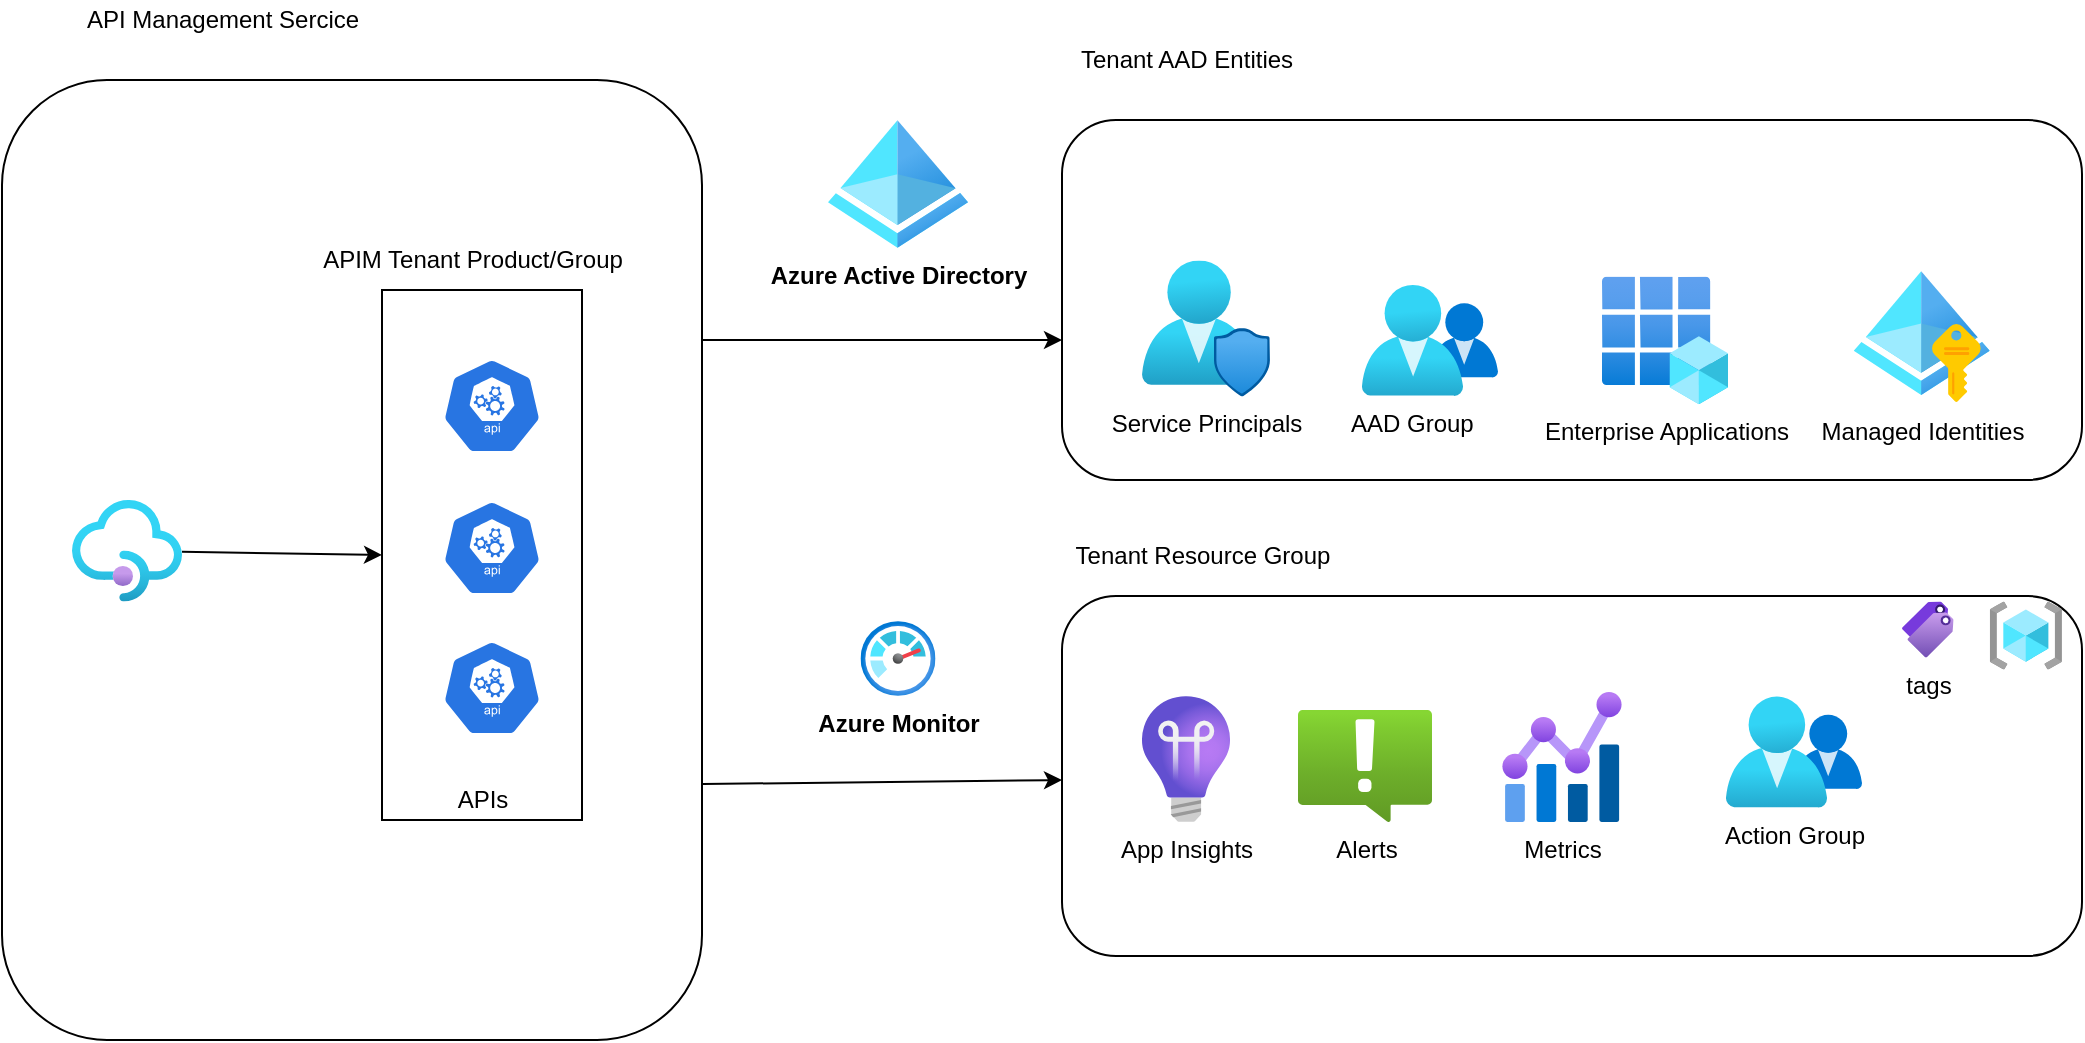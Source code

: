 <mxfile>
    <diagram id="PLmIlb0-qYM0k5oFZVpn" name="Page-1">
        <mxGraphModel dx="1954" dy="688" grid="1" gridSize="10" guides="1" tooltips="1" connect="1" arrows="1" fold="1" page="1" pageScale="1" pageWidth="1100" pageHeight="850" math="0" shadow="0">
            <root>
                <mxCell id="0"/>
                <mxCell id="1" parent="0"/>
                <mxCell id="45" value="" style="rounded=1;whiteSpace=wrap;html=1;fillColor=none;" parent="1" vertex="1">
                    <mxGeometry x="560" y="310" width="510" height="180" as="geometry"/>
                </mxCell>
                <mxCell id="12" value="" style="rounded=1;whiteSpace=wrap;html=1;fillColor=none;" parent="1" vertex="1">
                    <mxGeometry x="560" y="548" width="510" height="180" as="geometry"/>
                </mxCell>
                <mxCell id="4" value="Alerts" style="aspect=fixed;html=1;points=[];align=center;image;fontSize=12;image=img/lib/azure2/management_governance/Alerts.svg;" parent="1" vertex="1">
                    <mxGeometry x="678" y="605" width="67" height="56.0" as="geometry"/>
                </mxCell>
                <mxCell id="2" value="App Insights" style="aspect=fixed;html=1;points=[];align=center;image;fontSize=12;image=img/lib/azure2/devops/Application_Insights.svg;" parent="1" vertex="1">
                    <mxGeometry x="600" y="598" width="44" height="63" as="geometry"/>
                </mxCell>
                <mxCell id="5" value="Metrics" style="aspect=fixed;html=1;points=[];align=center;image;fontSize=12;image=img/lib/azure2/management_governance/Metrics.svg;" parent="1" vertex="1">
                    <mxGeometry x="780" y="596" width="60" height="65" as="geometry"/>
                </mxCell>
                <mxCell id="6" value="Enterprise Applications&lt;br&gt;" style="aspect=fixed;html=1;points=[];align=center;image;fontSize=12;image=img/lib/azure2/identity/App_Registrations.svg;" parent="1" vertex="1">
                    <mxGeometry x="830" y="388.23" width="63" height="64" as="geometry"/>
                </mxCell>
                <mxCell id="9" value="" style="aspect=fixed;html=1;points=[];align=center;image;fontSize=12;image=img/lib/azure2/general/Resource_Groups.svg;" parent="1" vertex="1">
                    <mxGeometry x="1023.87" y="550.77" width="36.13" height="34" as="geometry"/>
                </mxCell>
                <mxCell id="10" value="Service Principals" style="aspect=fixed;html=1;points=[];align=center;image;fontSize=12;image=img/lib/azure2/management_governance/User_Privacy.svg;" parent="1" vertex="1">
                    <mxGeometry x="600" y="380.23" width="64" height="68" as="geometry"/>
                </mxCell>
                <mxCell id="13" value="AAD Group&lt;span style=&quot;white-space: pre&quot;&gt;&#9;&lt;/span&gt;" style="aspect=fixed;html=1;points=[];align=center;image;fontSize=12;image=img/lib/azure2/identity/Groups.svg;" parent="1" vertex="1">
                    <mxGeometry x="710" y="392.23" width="68" height="56.0" as="geometry"/>
                </mxCell>
                <mxCell id="14" value="" style="rounded=1;whiteSpace=wrap;html=1;fillColor=none;" parent="1" vertex="1">
                    <mxGeometry x="30" y="290" width="350" height="480" as="geometry"/>
                </mxCell>
                <mxCell id="16" value="" style="sketch=0;html=1;dashed=0;whitespace=wrap;fillColor=#2875E2;strokeColor=#ffffff;points=[[0.005,0.63,0],[0.1,0.2,0],[0.9,0.2,0],[0.5,0,0],[0.995,0.63,0],[0.72,0.99,0],[0.5,1,0],[0.28,0.99,0]];shape=mxgraph.kubernetes.icon;prIcon=api" parent="1" vertex="1">
                    <mxGeometry x="250" y="500" width="50" height="48" as="geometry"/>
                </mxCell>
                <mxCell id="17" value="" style="sketch=0;html=1;dashed=0;whitespace=wrap;fillColor=#2875E2;strokeColor=#ffffff;points=[[0.005,0.63,0],[0.1,0.2,0],[0.9,0.2,0],[0.5,0,0],[0.995,0.63,0],[0.72,0.99,0],[0.5,1,0],[0.28,0.99,0]];shape=mxgraph.kubernetes.icon;prIcon=api" parent="1" vertex="1">
                    <mxGeometry x="250" y="429" width="50" height="48" as="geometry"/>
                </mxCell>
                <mxCell id="18" value="" style="sketch=0;html=1;dashed=0;whitespace=wrap;fillColor=#2875E2;strokeColor=#ffffff;points=[[0.005,0.63,0],[0.1,0.2,0],[0.9,0.2,0],[0.5,0,0],[0.995,0.63,0],[0.72,0.99,0],[0.5,1,0],[0.28,0.99,0]];shape=mxgraph.kubernetes.icon;prIcon=api" parent="1" vertex="1">
                    <mxGeometry x="250" y="570" width="50" height="48" as="geometry"/>
                </mxCell>
                <mxCell id="19" value="API Management Sercice" style="text;html=1;align=center;verticalAlign=middle;resizable=0;points=[];autosize=1;strokeColor=none;fillColor=none;" parent="1" vertex="1">
                    <mxGeometry x="65" y="250" width="150" height="20" as="geometry"/>
                </mxCell>
                <mxCell id="20" value="Tenant AAD Entities" style="text;html=1;align=center;verticalAlign=middle;resizable=0;points=[];autosize=1;strokeColor=none;fillColor=none;" parent="1" vertex="1">
                    <mxGeometry x="562" y="270" width="120" height="20" as="geometry"/>
                </mxCell>
                <mxCell id="22" value="" style="rounded=0;whiteSpace=wrap;html=1;fillColor=none;" parent="1" vertex="1">
                    <mxGeometry x="220" y="395" width="100" height="265" as="geometry"/>
                </mxCell>
                <mxCell id="23" value="APIM Tenant Product/Group" style="text;html=1;align=center;verticalAlign=middle;resizable=0;points=[];autosize=1;strokeColor=none;fillColor=none;" parent="1" vertex="1">
                    <mxGeometry x="180" y="370" width="170" height="20" as="geometry"/>
                </mxCell>
                <mxCell id="24" value="APIs" style="text;html=1;align=center;verticalAlign=middle;resizable=0;points=[];autosize=1;strokeColor=none;fillColor=none;" parent="1" vertex="1">
                    <mxGeometry x="250" y="640" width="40" height="20" as="geometry"/>
                </mxCell>
                <mxCell id="44" style="edgeStyle=none;html=1;entryX=0;entryY=0.5;entryDx=0;entryDy=0;" parent="1" source="26" target="22" edge="1">
                    <mxGeometry relative="1" as="geometry"/>
                </mxCell>
                <mxCell id="26" value="" style="aspect=fixed;html=1;points=[];align=center;image;fontSize=12;image=img/lib/azure2/integration/API_Management_Services.svg;fillColor=none;" parent="1" vertex="1">
                    <mxGeometry x="65" y="500" width="55" height="50.77" as="geometry"/>
                </mxCell>
                <mxCell id="27" value="Managed Identities" style="aspect=fixed;html=1;points=[];align=center;image;fontSize=12;image=img/lib/azure2/identity/Managed_Identities.svg;fillColor=none;" parent="1" vertex="1">
                    <mxGeometry x="955.87" y="384.23" width="68" height="68" as="geometry"/>
                </mxCell>
                <mxCell id="31" value="&lt;b&gt;Azure Monitor&lt;/b&gt;" style="aspect=fixed;html=1;points=[];align=center;image;fontSize=12;image=img/lib/azure2/management_governance/Monitor.svg;fillColor=none;" parent="1" vertex="1">
                    <mxGeometry x="459.25" y="560.5" width="37.5" height="37.5" as="geometry"/>
                </mxCell>
                <mxCell id="33" value="&lt;b style=&quot;font-family: &amp;#34;helvetica&amp;#34;&quot;&gt;Azure Active Directory&lt;/b&gt;" style="aspect=fixed;html=1;points=[];align=center;image;fontSize=12;image=img/lib/azure2/identity/Azure_Active_Directory.svg;fillColor=none;" parent="1" vertex="1">
                    <mxGeometry x="443" y="310" width="70" height="64" as="geometry"/>
                </mxCell>
                <mxCell id="47" style="edgeStyle=none;html=1;" parent="1" edge="1">
                    <mxGeometry relative="1" as="geometry">
                        <mxPoint x="380" y="420" as="sourcePoint"/>
                        <mxPoint x="560" y="420" as="targetPoint"/>
                        <Array as="points">
                            <mxPoint x="500" y="420"/>
                        </Array>
                    </mxGeometry>
                </mxCell>
                <mxCell id="48" style="edgeStyle=none;html=1;entryX=-0.001;entryY=0.711;entryDx=0;entryDy=0;entryPerimeter=0;" parent="1" edge="1">
                    <mxGeometry relative="1" as="geometry">
                        <mxPoint x="380.51" y="642.021" as="sourcePoint"/>
                        <mxPoint x="560.0" y="640" as="targetPoint"/>
                    </mxGeometry>
                </mxCell>
                <mxCell id="52" value="Tenant Resource Group" style="text;html=1;align=center;verticalAlign=middle;resizable=0;points=[];autosize=1;strokeColor=none;fillColor=none;" parent="1" vertex="1">
                    <mxGeometry x="560" y="517.5" width="140" height="20" as="geometry"/>
                </mxCell>
                <mxCell id="55" value="Action Group" style="aspect=fixed;html=1;points=[];align=center;image;fontSize=12;image=img/lib/azure2/identity/Groups.svg;" parent="1" vertex="1">
                    <mxGeometry x="892" y="598" width="68" height="56.0" as="geometry"/>
                </mxCell>
                <mxCell id="56" value="tags" style="aspect=fixed;html=1;points=[];align=center;image;fontSize=12;image=img/lib/azure2/general/Tags.svg;" parent="1" vertex="1">
                    <mxGeometry x="980" y="550.77" width="25.85" height="28" as="geometry"/>
                </mxCell>
            </root>
        </mxGraphModel>
    </diagram>
</mxfile>